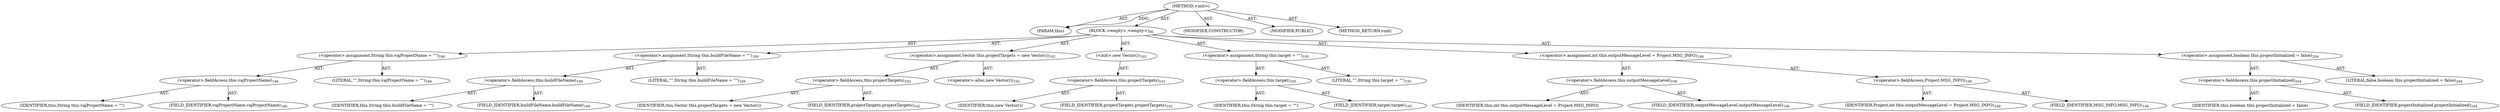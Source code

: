 digraph "&lt;init&gt;" {  
"111669149732" [label = <(METHOD,&lt;init&gt;)> ]
"115964117050" [label = <(PARAM,this)> ]
"25769803839" [label = <(BLOCK,&lt;empty&gt;,&lt;empty&gt;)<SUB>86</SUB>> ]
"30064771308" [label = <(&lt;operator&gt;.assignment,String this.vajProjectName = &quot;&quot;)<SUB>186</SUB>> ]
"30064771309" [label = <(&lt;operator&gt;.fieldAccess,this.vajProjectName)<SUB>186</SUB>> ]
"68719476951" [label = <(IDENTIFIER,this,String this.vajProjectName = &quot;&quot;)> ]
"55834574911" [label = <(FIELD_IDENTIFIER,vajProjectName,vajProjectName)<SUB>186</SUB>> ]
"90194313237" [label = <(LITERAL,&quot;&quot;,String this.vajProjectName = &quot;&quot;)<SUB>186</SUB>> ]
"30064771310" [label = <(&lt;operator&gt;.assignment,String this.buildFileName = &quot;&quot;)<SUB>189</SUB>> ]
"30064771311" [label = <(&lt;operator&gt;.fieldAccess,this.buildFileName)<SUB>189</SUB>> ]
"68719476952" [label = <(IDENTIFIER,this,String this.buildFileName = &quot;&quot;)> ]
"55834574912" [label = <(FIELD_IDENTIFIER,buildFileName,buildFileName)<SUB>189</SUB>> ]
"90194313238" [label = <(LITERAL,&quot;&quot;,String this.buildFileName = &quot;&quot;)<SUB>189</SUB>> ]
"30064771312" [label = <(&lt;operator&gt;.assignment,Vector this.projectTargets = new Vector())<SUB>192</SUB>> ]
"30064771313" [label = <(&lt;operator&gt;.fieldAccess,this.projectTargets)<SUB>192</SUB>> ]
"68719476953" [label = <(IDENTIFIER,this,Vector this.projectTargets = new Vector())> ]
"55834574913" [label = <(FIELD_IDENTIFIER,projectTargets,projectTargets)<SUB>192</SUB>> ]
"30064771314" [label = <(&lt;operator&gt;.alloc,new Vector())<SUB>192</SUB>> ]
"30064771315" [label = <(&lt;init&gt;,new Vector())<SUB>192</SUB>> ]
"30064771316" [label = <(&lt;operator&gt;.fieldAccess,this.projectTargets)<SUB>192</SUB>> ]
"68719476954" [label = <(IDENTIFIER,this,new Vector())> ]
"55834574914" [label = <(FIELD_IDENTIFIER,projectTargets,projectTargets)<SUB>192</SUB>> ]
"30064771317" [label = <(&lt;operator&gt;.assignment,String this.target = &quot;&quot;)<SUB>195</SUB>> ]
"30064771318" [label = <(&lt;operator&gt;.fieldAccess,this.target)<SUB>195</SUB>> ]
"68719476955" [label = <(IDENTIFIER,this,String this.target = &quot;&quot;)> ]
"55834574915" [label = <(FIELD_IDENTIFIER,target,target)<SUB>195</SUB>> ]
"90194313239" [label = <(LITERAL,&quot;&quot;,String this.target = &quot;&quot;)<SUB>195</SUB>> ]
"30064771319" [label = <(&lt;operator&gt;.assignment,int this.outputMessageLevel = Project.MSG_INFO)<SUB>198</SUB>> ]
"30064771320" [label = <(&lt;operator&gt;.fieldAccess,this.outputMessageLevel)<SUB>198</SUB>> ]
"68719476956" [label = <(IDENTIFIER,this,int this.outputMessageLevel = Project.MSG_INFO)> ]
"55834574916" [label = <(FIELD_IDENTIFIER,outputMessageLevel,outputMessageLevel)<SUB>198</SUB>> ]
"30064771321" [label = <(&lt;operator&gt;.fieldAccess,Project.MSG_INFO)<SUB>198</SUB>> ]
"68719476957" [label = <(IDENTIFIER,Project,int this.outputMessageLevel = Project.MSG_INFO)<SUB>198</SUB>> ]
"55834574917" [label = <(FIELD_IDENTIFIER,MSG_INFO,MSG_INFO)<SUB>198</SUB>> ]
"30064771322" [label = <(&lt;operator&gt;.assignment,boolean this.projectInitialized = false)<SUB>204</SUB>> ]
"30064771323" [label = <(&lt;operator&gt;.fieldAccess,this.projectInitialized)<SUB>204</SUB>> ]
"68719476958" [label = <(IDENTIFIER,this,boolean this.projectInitialized = false)> ]
"55834574918" [label = <(FIELD_IDENTIFIER,projectInitialized,projectInitialized)<SUB>204</SUB>> ]
"90194313240" [label = <(LITERAL,false,boolean this.projectInitialized = false)<SUB>204</SUB>> ]
"133143986260" [label = <(MODIFIER,CONSTRUCTOR)> ]
"133143986261" [label = <(MODIFIER,PUBLIC)> ]
"128849018916" [label = <(METHOD_RETURN,void)> ]
  "111669149732" -> "115964117050"  [ label = "AST: "] 
  "111669149732" -> "25769803839"  [ label = "AST: "] 
  "111669149732" -> "133143986260"  [ label = "AST: "] 
  "111669149732" -> "133143986261"  [ label = "AST: "] 
  "111669149732" -> "128849018916"  [ label = "AST: "] 
  "25769803839" -> "30064771308"  [ label = "AST: "] 
  "25769803839" -> "30064771310"  [ label = "AST: "] 
  "25769803839" -> "30064771312"  [ label = "AST: "] 
  "25769803839" -> "30064771315"  [ label = "AST: "] 
  "25769803839" -> "30064771317"  [ label = "AST: "] 
  "25769803839" -> "30064771319"  [ label = "AST: "] 
  "25769803839" -> "30064771322"  [ label = "AST: "] 
  "30064771308" -> "30064771309"  [ label = "AST: "] 
  "30064771308" -> "90194313237"  [ label = "AST: "] 
  "30064771309" -> "68719476951"  [ label = "AST: "] 
  "30064771309" -> "55834574911"  [ label = "AST: "] 
  "30064771310" -> "30064771311"  [ label = "AST: "] 
  "30064771310" -> "90194313238"  [ label = "AST: "] 
  "30064771311" -> "68719476952"  [ label = "AST: "] 
  "30064771311" -> "55834574912"  [ label = "AST: "] 
  "30064771312" -> "30064771313"  [ label = "AST: "] 
  "30064771312" -> "30064771314"  [ label = "AST: "] 
  "30064771313" -> "68719476953"  [ label = "AST: "] 
  "30064771313" -> "55834574913"  [ label = "AST: "] 
  "30064771315" -> "30064771316"  [ label = "AST: "] 
  "30064771316" -> "68719476954"  [ label = "AST: "] 
  "30064771316" -> "55834574914"  [ label = "AST: "] 
  "30064771317" -> "30064771318"  [ label = "AST: "] 
  "30064771317" -> "90194313239"  [ label = "AST: "] 
  "30064771318" -> "68719476955"  [ label = "AST: "] 
  "30064771318" -> "55834574915"  [ label = "AST: "] 
  "30064771319" -> "30064771320"  [ label = "AST: "] 
  "30064771319" -> "30064771321"  [ label = "AST: "] 
  "30064771320" -> "68719476956"  [ label = "AST: "] 
  "30064771320" -> "55834574916"  [ label = "AST: "] 
  "30064771321" -> "68719476957"  [ label = "AST: "] 
  "30064771321" -> "55834574917"  [ label = "AST: "] 
  "30064771322" -> "30064771323"  [ label = "AST: "] 
  "30064771322" -> "90194313240"  [ label = "AST: "] 
  "30064771323" -> "68719476958"  [ label = "AST: "] 
  "30064771323" -> "55834574918"  [ label = "AST: "] 
  "111669149732" -> "115964117050"  [ label = "DDG: "] 
}
